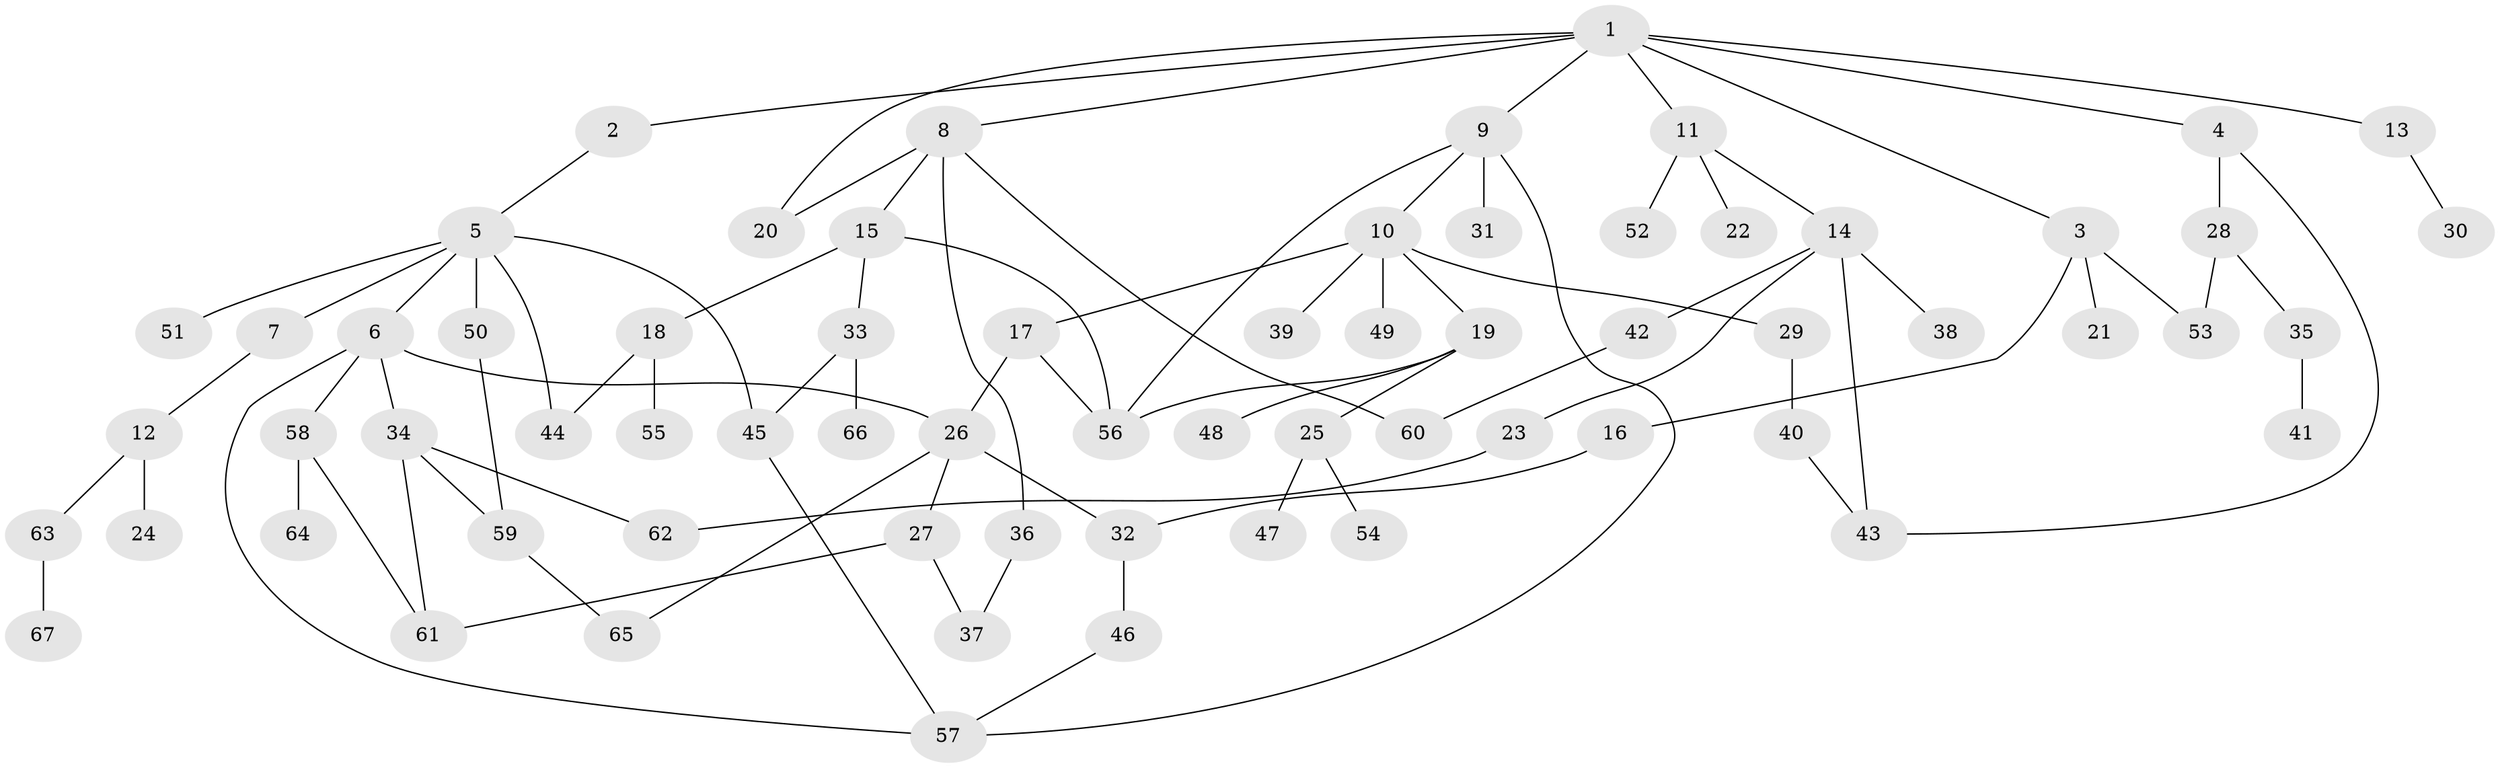 // coarse degree distribution, {8: 0.022222222222222223, 3: 0.17777777777777778, 4: 0.08888888888888889, 7: 0.044444444444444446, 5: 0.06666666666666667, 2: 0.24444444444444444, 9: 0.022222222222222223, 1: 0.3111111111111111, 6: 0.022222222222222223}
// Generated by graph-tools (version 1.1) at 2025/41/03/06/25 10:41:29]
// undirected, 67 vertices, 87 edges
graph export_dot {
graph [start="1"]
  node [color=gray90,style=filled];
  1;
  2;
  3;
  4;
  5;
  6;
  7;
  8;
  9;
  10;
  11;
  12;
  13;
  14;
  15;
  16;
  17;
  18;
  19;
  20;
  21;
  22;
  23;
  24;
  25;
  26;
  27;
  28;
  29;
  30;
  31;
  32;
  33;
  34;
  35;
  36;
  37;
  38;
  39;
  40;
  41;
  42;
  43;
  44;
  45;
  46;
  47;
  48;
  49;
  50;
  51;
  52;
  53;
  54;
  55;
  56;
  57;
  58;
  59;
  60;
  61;
  62;
  63;
  64;
  65;
  66;
  67;
  1 -- 2;
  1 -- 3;
  1 -- 4;
  1 -- 8;
  1 -- 9;
  1 -- 11;
  1 -- 13;
  1 -- 20;
  2 -- 5;
  3 -- 16;
  3 -- 21;
  3 -- 53;
  4 -- 28;
  4 -- 43;
  5 -- 6;
  5 -- 7;
  5 -- 50;
  5 -- 51;
  5 -- 44;
  5 -- 45;
  6 -- 26;
  6 -- 34;
  6 -- 58;
  6 -- 57;
  7 -- 12;
  8 -- 15;
  8 -- 20;
  8 -- 36;
  8 -- 60;
  9 -- 10;
  9 -- 31;
  9 -- 56;
  9 -- 57;
  10 -- 17;
  10 -- 19;
  10 -- 29;
  10 -- 39;
  10 -- 49;
  11 -- 14;
  11 -- 22;
  11 -- 52;
  12 -- 24;
  12 -- 63;
  13 -- 30;
  14 -- 23;
  14 -- 38;
  14 -- 42;
  14 -- 43;
  15 -- 18;
  15 -- 33;
  15 -- 56;
  16 -- 32;
  17 -- 26;
  17 -- 56;
  18 -- 44;
  18 -- 55;
  19 -- 25;
  19 -- 48;
  19 -- 56;
  23 -- 62;
  25 -- 47;
  25 -- 54;
  26 -- 27;
  26 -- 65;
  26 -- 32;
  27 -- 37;
  27 -- 61;
  28 -- 35;
  28 -- 53;
  29 -- 40;
  32 -- 46;
  33 -- 45;
  33 -- 66;
  34 -- 59;
  34 -- 61;
  34 -- 62;
  35 -- 41;
  36 -- 37;
  40 -- 43;
  42 -- 60;
  45 -- 57;
  46 -- 57;
  50 -- 59;
  58 -- 64;
  58 -- 61;
  59 -- 65;
  63 -- 67;
}
